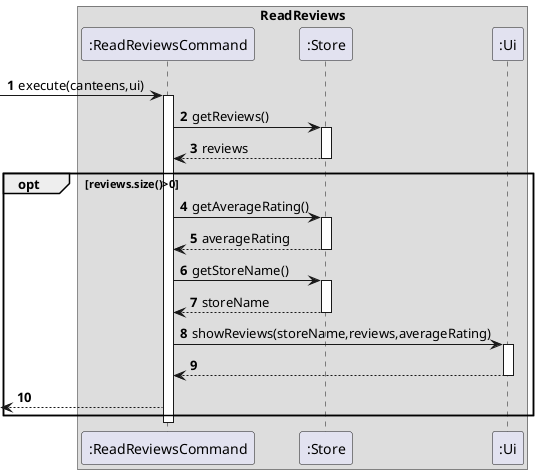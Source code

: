 @startuml
'https://plantuml.com/sequence-diagram

autonumber
box ReadReviews


->":ReadReviewsCommand": execute(canteens,ui)
activate ":ReadReviewsCommand"
":ReadReviewsCommand"->":Store":getReviews()
activate ":Store"
":Store"-->":ReadReviewsCommand":reviews
deactivate ":Store"
opt reviews.size()>0
    ":ReadReviewsCommand"->":Store":getAverageRating()
    activate ":Store"
    ":Store"-->":ReadReviewsCommand":averageRating
    deactivate ":Store"
    ":ReadReviewsCommand"->":Store":getStoreName()
    activate ":Store"
    return storeName
    deactivate ":Store"
    ":ReadReviewsCommand"->":Ui":showReviews(storeName,reviews,averageRating)
    activate ":Ui"
    ":Ui"-->":ReadReviewsCommand"
     deactivate ":Ui"
    <--":ReadReviewsCommand"
end
deactivate ":ReadReviewsCommand"

@enduml